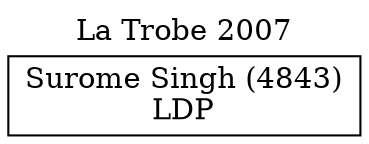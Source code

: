 // House preference flow
digraph "Surome Singh (4843)_La Trobe_2007" {
	graph [label="La Trobe 2007" labelloc=t mclimit=10]
	node [shape=box]
	"Surome Singh (4843)" [label="Surome Singh (4843)
LDP"]
}
